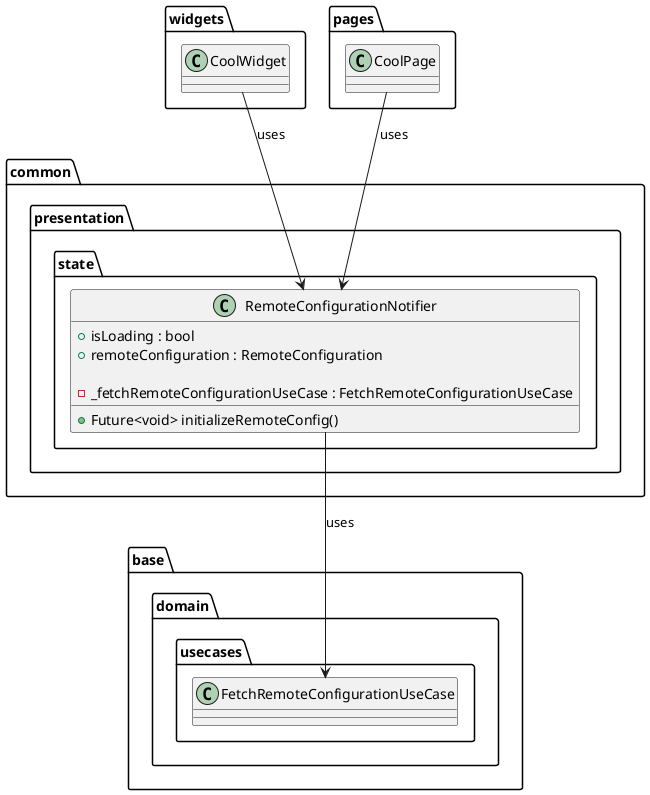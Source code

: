 @startuml remote_config_presentation_layer_class_diagram

package base.domain.usecases {
    class FetchRemoteConfigurationUseCase {}
}

package common.presentation.state {
    class RemoteConfigurationNotifier {
        + isLoading : bool
        + remoteConfiguration : RemoteConfiguration

        - _fetchRemoteConfigurationUseCase : FetchRemoteConfigurationUseCase

        + Future<void> initializeRemoteConfig()   
    }
}

package widgets {
    class CoolWidget {}
}

package pages {
    class CoolPage {}
}

CoolWidget --> RemoteConfigurationNotifier : uses

CoolPage --> RemoteConfigurationNotifier : uses

RemoteConfigurationNotifier --> FetchRemoteConfigurationUseCase : uses

@enduml
